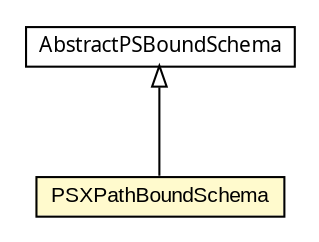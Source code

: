 #!/usr/local/bin/dot
#
# Class diagram 
# Generated by UMLGraph version 5.1 (http://www.umlgraph.org/)
#

digraph G {
	edge [fontname="arial",fontsize=10,labelfontname="arial",labelfontsize=10];
	node [fontname="arial",fontsize=10,shape=plaintext];
	nodesep=0.25;
	ranksep=0.5;
	// com.helger.schematron.pure.bound.AbstractPSBoundSchema
	c5549 [label=<<table title="com.helger.schematron.pure.bound.AbstractPSBoundSchema" border="0" cellborder="1" cellspacing="0" cellpadding="2" port="p" href="../AbstractPSBoundSchema.html">
		<tr><td><table border="0" cellspacing="0" cellpadding="1">
<tr><td align="center" balign="center"><font face="ariali"> AbstractPSBoundSchema </font></td></tr>
		</table></td></tr>
		</table>>, fontname="arial", fontcolor="black", fontsize=10.0];
	// com.helger.schematron.pure.bound.xpath.PSXPathBoundSchema
	c5550 [label=<<table title="com.helger.schematron.pure.bound.xpath.PSXPathBoundSchema" border="0" cellborder="1" cellspacing="0" cellpadding="2" port="p" bgcolor="lemonChiffon" href="./PSXPathBoundSchema.html">
		<tr><td><table border="0" cellspacing="0" cellpadding="1">
<tr><td align="center" balign="center"> PSXPathBoundSchema </td></tr>
		</table></td></tr>
		</table>>, fontname="arial", fontcolor="black", fontsize=10.0];
	//com.helger.schematron.pure.bound.xpath.PSXPathBoundSchema extends com.helger.schematron.pure.bound.AbstractPSBoundSchema
	c5549:p -> c5550:p [dir=back,arrowtail=empty];
}

